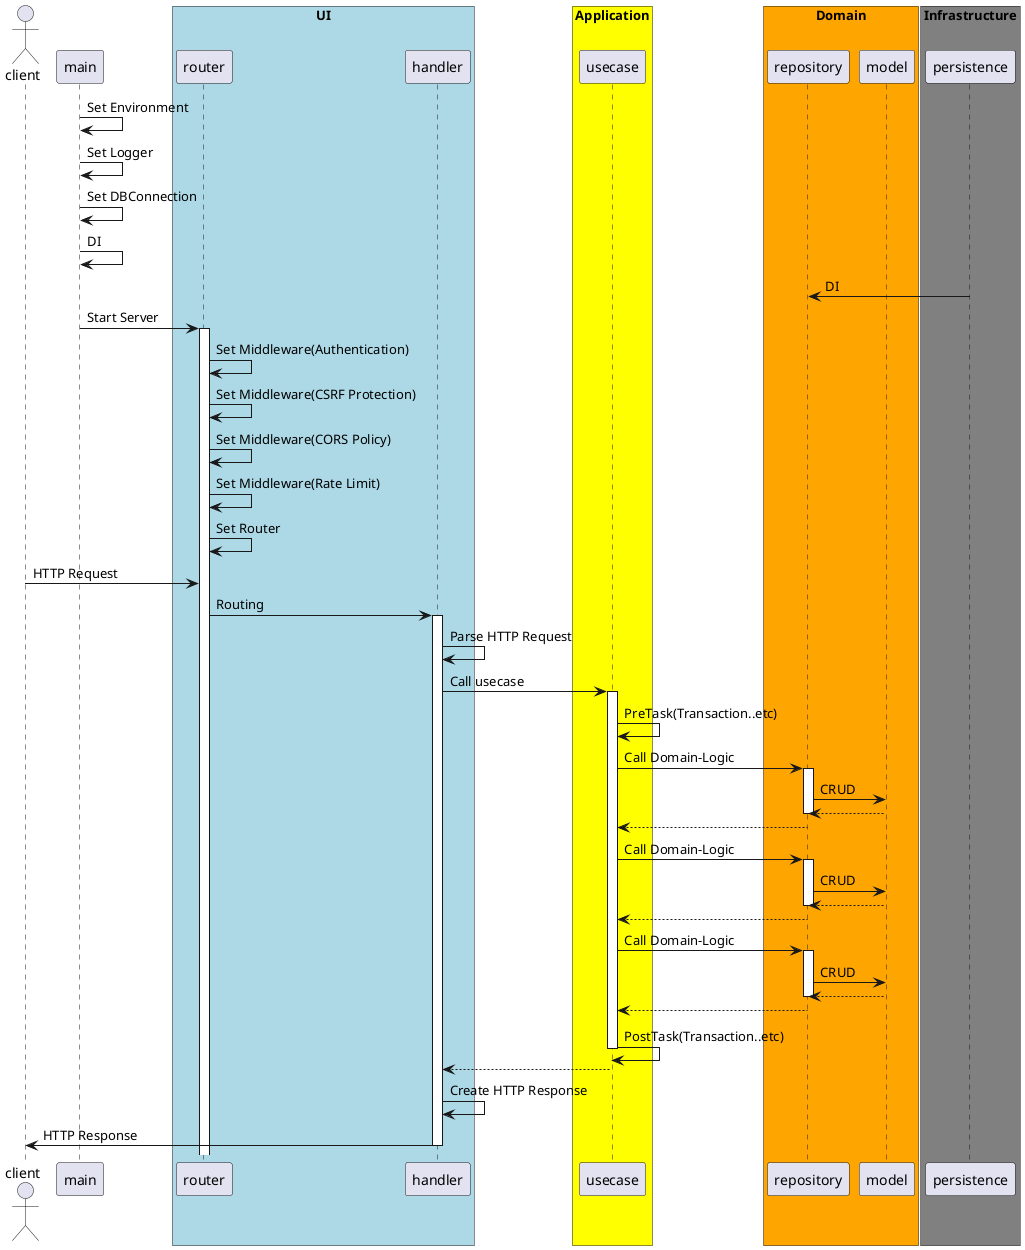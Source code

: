 ```plantuml
@startuml
actor client
participant main
box "UI" #LightBlue
  participant router
  participant handler
end box
box "Application" #Yellow
  participant usecase
end box
box "Domain" #Orange
  participant repository
  participant model
end box
box "Infrastructure" #Gray
  participant persistence
end box

main -> main: Set Environment
main -> main: Set Logger
main -> main: Set DBConnection
main -> main: DI
persistence -> repository: DI
main -> router: Start Server
activate router
router -> router: Set Middleware(Authentication)
router -> router: Set Middleware(CSRF Protection)
router -> router: Set Middleware(CORS Policy)
router -> router: Set Middleware(Rate Limit)
router -> router: Set Router
client -> router : HTTP Request
router -> handler: Routing
activate handler
handler -> handler: Parse HTTP Request
handler -> usecase: Call usecase
activate usecase
usecase -> usecase: PreTask(Transaction..etc)
usecase -> repository: Call Domain-Logic
activate repository
repository -> model: CRUD
repository <-- model:
deactivate repository
usecase <-- repository:
usecase -> repository: Call Domain-Logic
activate repository
repository -> model: CRUD
repository <-- model:
deactivate repository
usecase <-- repository:
usecase -> repository: Call Domain-Logic
activate repository
repository -> model: CRUD
repository <-- model:
deactivate repository
usecase <-- repository:
usecase -> usecase: PostTask(Transaction..etc)
deactivate usecase
handler <-- usecase:
handler -> handler: Create HTTP Response
client <- handler: HTTP Response
deactivate handler
@enduml
```
